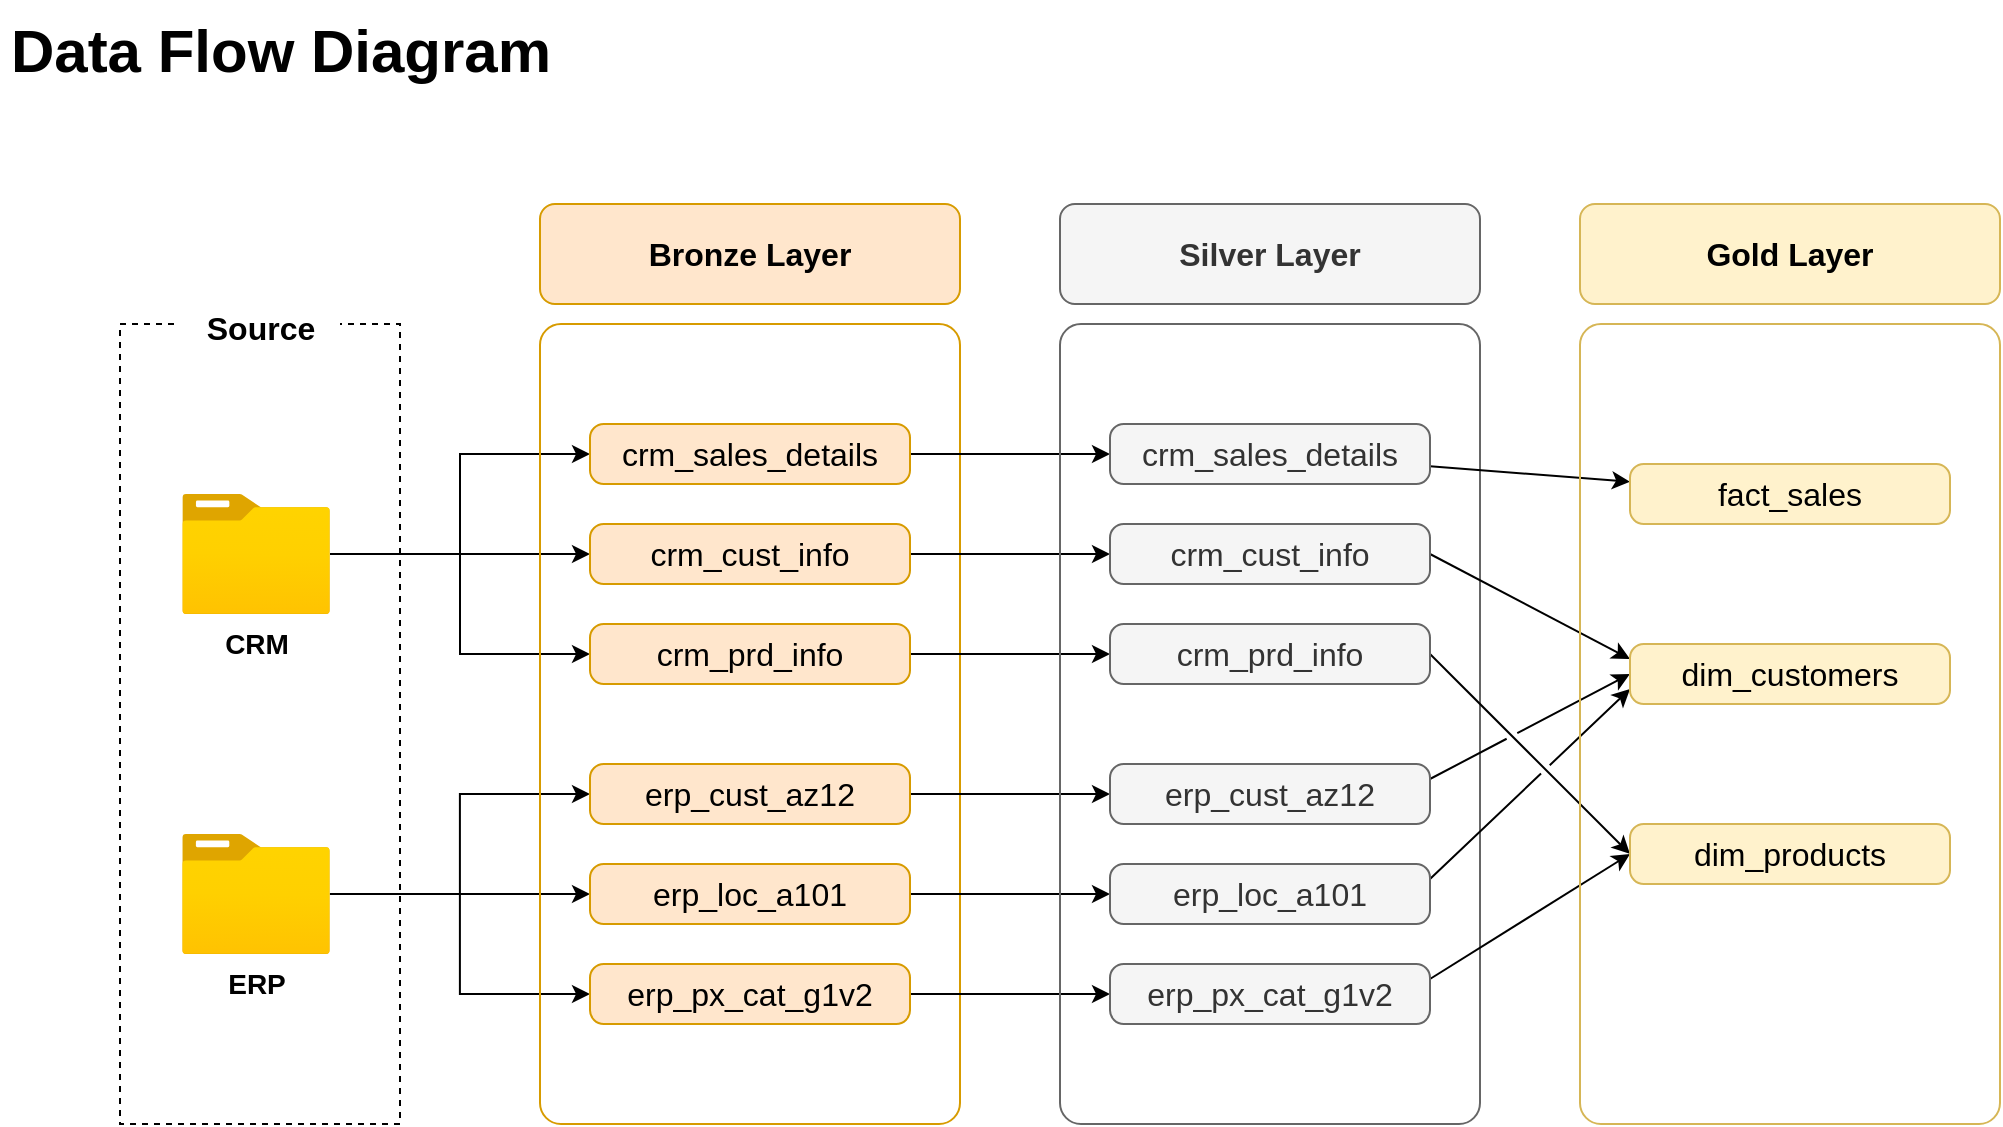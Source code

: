 <mxfile version="28.2.5">
  <diagram name="Page-1" id="KybaVHxpi4uz1CWA_HMh">
    <mxGraphModel dx="1426" dy="961" grid="1" gridSize="10" guides="1" tooltips="1" connect="1" arrows="1" fold="1" page="0" pageScale="1" pageWidth="850" pageHeight="1100" math="0" shadow="0">
      <root>
        <mxCell id="0" />
        <mxCell id="1" parent="0" />
        <mxCell id="Gqdi9g9MBIYmfzDinq6c-1" value="" style="rounded=0;whiteSpace=wrap;html=1;fillColor=none;dashed=1;strokeWidth=1;perimeterSpacing=0;" parent="1" vertex="1">
          <mxGeometry x="80" y="220" width="140" height="400" as="geometry" />
        </mxCell>
        <mxCell id="Gqdi9g9MBIYmfzDinq6c-2" value="&lt;font style=&quot;font-size: 16px;&quot;&gt;&lt;b&gt;Source&lt;/b&gt;&lt;/font&gt;" style="text;html=1;align=center;verticalAlign=middle;resizable=0;points=[];autosize=1;strokeColor=none;fillColor=default;" parent="1" vertex="1">
          <mxGeometry x="110" y="207" width="80" height="30" as="geometry" />
        </mxCell>
        <mxCell id="Gqdi9g9MBIYmfzDinq6c-17" style="edgeStyle=orthogonalEdgeStyle;rounded=0;orthogonalLoop=1;jettySize=auto;html=1;entryX=0;entryY=0.5;entryDx=0;entryDy=0;" parent="1" source="Gqdi9g9MBIYmfzDinq6c-4" target="Gqdi9g9MBIYmfzDinq6c-8" edge="1">
          <mxGeometry relative="1" as="geometry" />
        </mxCell>
        <mxCell id="Gqdi9g9MBIYmfzDinq6c-18" style="edgeStyle=orthogonalEdgeStyle;rounded=0;orthogonalLoop=1;jettySize=auto;html=1;entryX=0;entryY=0.5;entryDx=0;entryDy=0;" parent="1" source="Gqdi9g9MBIYmfzDinq6c-4" target="Gqdi9g9MBIYmfzDinq6c-9" edge="1">
          <mxGeometry relative="1" as="geometry" />
        </mxCell>
        <mxCell id="Gqdi9g9MBIYmfzDinq6c-19" style="edgeStyle=orthogonalEdgeStyle;rounded=0;orthogonalLoop=1;jettySize=auto;html=1;entryX=0;entryY=0.5;entryDx=0;entryDy=0;" parent="1" source="Gqdi9g9MBIYmfzDinq6c-4" target="Gqdi9g9MBIYmfzDinq6c-10" edge="1">
          <mxGeometry relative="1" as="geometry" />
        </mxCell>
        <mxCell id="Gqdi9g9MBIYmfzDinq6c-4" value="&lt;b&gt;&lt;font style=&quot;font-size: 14px;&quot;&gt;CRM&lt;/font&gt;&lt;/b&gt;" style="image;aspect=fixed;html=1;points=[];align=center;fontSize=12;image=img/lib/azure2/general/Folder_Blank.svg;" parent="1" vertex="1">
          <mxGeometry x="111.07" y="305" width="73.93" height="60" as="geometry" />
        </mxCell>
        <mxCell id="Gqdi9g9MBIYmfzDinq6c-14" style="edgeStyle=orthogonalEdgeStyle;rounded=0;orthogonalLoop=1;jettySize=auto;html=1;entryX=0;entryY=0.5;entryDx=0;entryDy=0;" parent="1" source="Gqdi9g9MBIYmfzDinq6c-5" target="Gqdi9g9MBIYmfzDinq6c-12" edge="1">
          <mxGeometry relative="1" as="geometry" />
        </mxCell>
        <mxCell id="Gqdi9g9MBIYmfzDinq6c-15" style="edgeStyle=orthogonalEdgeStyle;rounded=0;orthogonalLoop=1;jettySize=auto;html=1;entryX=0;entryY=0.5;entryDx=0;entryDy=0;" parent="1" source="Gqdi9g9MBIYmfzDinq6c-5" target="Gqdi9g9MBIYmfzDinq6c-11" edge="1">
          <mxGeometry relative="1" as="geometry" />
        </mxCell>
        <mxCell id="Gqdi9g9MBIYmfzDinq6c-16" style="edgeStyle=orthogonalEdgeStyle;rounded=0;orthogonalLoop=1;jettySize=auto;html=1;entryX=0;entryY=0.5;entryDx=0;entryDy=0;" parent="1" source="Gqdi9g9MBIYmfzDinq6c-5" target="Gqdi9g9MBIYmfzDinq6c-13" edge="1">
          <mxGeometry relative="1" as="geometry" />
        </mxCell>
        <mxCell id="Gqdi9g9MBIYmfzDinq6c-5" value="&lt;b&gt;&lt;font style=&quot;font-size: 14px;&quot;&gt;ERP&lt;/font&gt;&lt;/b&gt;" style="image;aspect=fixed;html=1;points=[];align=center;fontSize=12;image=img/lib/azure2/general/Folder_Blank.svg;" parent="1" vertex="1">
          <mxGeometry x="111.04" y="475" width="73.93" height="60" as="geometry" />
        </mxCell>
        <mxCell id="Gqdi9g9MBIYmfzDinq6c-6" value="&lt;font style=&quot;font-size: 16px;&quot;&gt;&lt;b&gt;Bronze Layer&lt;/b&gt;&lt;/font&gt;" style="rounded=1;whiteSpace=wrap;html=1;fillColor=#ffe6cc;strokeColor=#d79b00;" parent="1" vertex="1">
          <mxGeometry x="290" y="160" width="210" height="50" as="geometry" />
        </mxCell>
        <mxCell id="Gqdi9g9MBIYmfzDinq6c-7" value="" style="rounded=1;whiteSpace=wrap;html=1;fillColor=none;strokeColor=#d79b00;arcSize=5;" parent="1" vertex="1">
          <mxGeometry x="290" y="220" width="210" height="400" as="geometry" />
        </mxCell>
        <mxCell id="Gqdi9g9MBIYmfzDinq6c-28" style="edgeStyle=orthogonalEdgeStyle;rounded=0;orthogonalLoop=1;jettySize=auto;html=1;" parent="1" source="Gqdi9g9MBIYmfzDinq6c-8" target="Gqdi9g9MBIYmfzDinq6c-22" edge="1">
          <mxGeometry relative="1" as="geometry" />
        </mxCell>
        <mxCell id="Gqdi9g9MBIYmfzDinq6c-8" value="&lt;span style=&quot;font-size: 16px;&quot;&gt;crm_sales_details&lt;/span&gt;" style="rounded=1;whiteSpace=wrap;html=1;fillColor=#ffe6cc;strokeColor=#d79b00;arcSize=23;" parent="1" vertex="1">
          <mxGeometry x="315" y="270" width="160" height="30" as="geometry" />
        </mxCell>
        <mxCell id="Gqdi9g9MBIYmfzDinq6c-29" style="edgeStyle=orthogonalEdgeStyle;rounded=0;orthogonalLoop=1;jettySize=auto;html=1;" parent="1" source="Gqdi9g9MBIYmfzDinq6c-9" target="Gqdi9g9MBIYmfzDinq6c-23" edge="1">
          <mxGeometry relative="1" as="geometry" />
        </mxCell>
        <mxCell id="Gqdi9g9MBIYmfzDinq6c-9" value="&lt;span style=&quot;font-size: 16px;&quot;&gt;crm_cust_info&lt;/span&gt;" style="rounded=1;whiteSpace=wrap;html=1;fillColor=#ffe6cc;strokeColor=#d79b00;arcSize=23;" parent="1" vertex="1">
          <mxGeometry x="315" y="320" width="160" height="30" as="geometry" />
        </mxCell>
        <mxCell id="Gqdi9g9MBIYmfzDinq6c-30" style="edgeStyle=orthogonalEdgeStyle;rounded=0;orthogonalLoop=1;jettySize=auto;html=1;" parent="1" source="Gqdi9g9MBIYmfzDinq6c-10" target="Gqdi9g9MBIYmfzDinq6c-24" edge="1">
          <mxGeometry relative="1" as="geometry" />
        </mxCell>
        <mxCell id="Gqdi9g9MBIYmfzDinq6c-10" value="&lt;span style=&quot;font-size: 16px;&quot;&gt;crm_prd_info&lt;/span&gt;" style="rounded=1;whiteSpace=wrap;html=1;fillColor=#ffe6cc;strokeColor=#d79b00;arcSize=23;" parent="1" vertex="1">
          <mxGeometry x="315" y="370" width="160" height="30" as="geometry" />
        </mxCell>
        <mxCell id="Gqdi9g9MBIYmfzDinq6c-31" style="edgeStyle=orthogonalEdgeStyle;rounded=0;orthogonalLoop=1;jettySize=auto;html=1;" parent="1" source="Gqdi9g9MBIYmfzDinq6c-11" target="Gqdi9g9MBIYmfzDinq6c-25" edge="1">
          <mxGeometry relative="1" as="geometry" />
        </mxCell>
        <mxCell id="Gqdi9g9MBIYmfzDinq6c-11" value="&lt;span style=&quot;font-size: 16px;&quot;&gt;erp_cust_az12&lt;/span&gt;" style="rounded=1;whiteSpace=wrap;html=1;fillColor=#ffe6cc;strokeColor=#d79b00;arcSize=23;" parent="1" vertex="1">
          <mxGeometry x="315" y="440" width="160" height="30" as="geometry" />
        </mxCell>
        <mxCell id="Gqdi9g9MBIYmfzDinq6c-32" style="edgeStyle=orthogonalEdgeStyle;rounded=0;orthogonalLoop=1;jettySize=auto;html=1;" parent="1" source="Gqdi9g9MBIYmfzDinq6c-12" target="Gqdi9g9MBIYmfzDinq6c-26" edge="1">
          <mxGeometry relative="1" as="geometry" />
        </mxCell>
        <mxCell id="Gqdi9g9MBIYmfzDinq6c-12" value="&lt;span style=&quot;font-size: 16px;&quot;&gt;erp_loc_a101&lt;/span&gt;" style="rounded=1;whiteSpace=wrap;html=1;fillColor=#ffe6cc;strokeColor=#d79b00;arcSize=23;" parent="1" vertex="1">
          <mxGeometry x="315" y="490" width="160" height="30" as="geometry" />
        </mxCell>
        <mxCell id="Gqdi9g9MBIYmfzDinq6c-33" style="edgeStyle=orthogonalEdgeStyle;rounded=0;orthogonalLoop=1;jettySize=auto;html=1;" parent="1" source="Gqdi9g9MBIYmfzDinq6c-13" target="Gqdi9g9MBIYmfzDinq6c-27" edge="1">
          <mxGeometry relative="1" as="geometry" />
        </mxCell>
        <mxCell id="Gqdi9g9MBIYmfzDinq6c-13" value="&lt;span style=&quot;font-size: 16px;&quot;&gt;erp_px_cat_g1v2&lt;/span&gt;" style="rounded=1;whiteSpace=wrap;html=1;fillColor=#ffe6cc;strokeColor=#d79b00;arcSize=23;" parent="1" vertex="1">
          <mxGeometry x="315" y="540" width="160" height="30" as="geometry" />
        </mxCell>
        <mxCell id="Gqdi9g9MBIYmfzDinq6c-20" value="&lt;font style=&quot;font-size: 16px;&quot;&gt;&lt;b&gt;Silver Layer&lt;/b&gt;&lt;/font&gt;" style="rounded=1;whiteSpace=wrap;html=1;fillColor=#f5f5f5;strokeColor=#666666;fontColor=#333333;" parent="1" vertex="1">
          <mxGeometry x="550" y="160" width="210" height="50" as="geometry" />
        </mxCell>
        <mxCell id="Gqdi9g9MBIYmfzDinq6c-21" value="" style="rounded=1;whiteSpace=wrap;html=1;fillColor=none;strokeColor=#666666;arcSize=5;fontColor=#333333;" parent="1" vertex="1">
          <mxGeometry x="550" y="220" width="210" height="400" as="geometry" />
        </mxCell>
        <mxCell id="YDza5UhTeGuXQKySHivk-10" style="rounded=0;orthogonalLoop=1;jettySize=auto;html=1;" edge="1" parent="1" source="Gqdi9g9MBIYmfzDinq6c-22" target="YDza5UhTeGuXQKySHivk-4">
          <mxGeometry relative="1" as="geometry" />
        </mxCell>
        <mxCell id="Gqdi9g9MBIYmfzDinq6c-22" value="&lt;span style=&quot;font-size: 16px;&quot;&gt;crm_sales_details&lt;/span&gt;" style="rounded=1;whiteSpace=wrap;html=1;fillColor=#f5f5f5;strokeColor=#666666;arcSize=23;fontColor=#333333;" parent="1" vertex="1">
          <mxGeometry x="575" y="270" width="160" height="30" as="geometry" />
        </mxCell>
        <mxCell id="YDza5UhTeGuXQKySHivk-11" style="rounded=0;orthogonalLoop=1;jettySize=auto;html=1;entryX=0;entryY=0.25;entryDx=0;entryDy=0;exitX=1;exitY=0.5;exitDx=0;exitDy=0;" edge="1" parent="1" source="Gqdi9g9MBIYmfzDinq6c-23" target="YDza5UhTeGuXQKySHivk-5">
          <mxGeometry relative="1" as="geometry" />
        </mxCell>
        <mxCell id="Gqdi9g9MBIYmfzDinq6c-23" value="&lt;span style=&quot;font-size: 16px;&quot;&gt;crm_cust_info&lt;/span&gt;" style="rounded=1;whiteSpace=wrap;html=1;fillColor=#f5f5f5;strokeColor=#666666;arcSize=23;fontColor=#333333;" parent="1" vertex="1">
          <mxGeometry x="575" y="320" width="160" height="30" as="geometry" />
        </mxCell>
        <mxCell id="YDza5UhTeGuXQKySHivk-14" style="rounded=0;orthogonalLoop=1;jettySize=auto;html=1;exitX=1;exitY=0.5;exitDx=0;exitDy=0;entryX=0;entryY=0.5;entryDx=0;entryDy=0;jumpStyle=gap;" edge="1" parent="1" source="Gqdi9g9MBIYmfzDinq6c-24" target="YDza5UhTeGuXQKySHivk-6">
          <mxGeometry relative="1" as="geometry" />
        </mxCell>
        <mxCell id="Gqdi9g9MBIYmfzDinq6c-24" value="&lt;span style=&quot;font-size: 16px;&quot;&gt;crm_prd_info&lt;/span&gt;" style="rounded=1;whiteSpace=wrap;html=1;fillColor=#f5f5f5;strokeColor=#666666;arcSize=23;fontColor=#333333;" parent="1" vertex="1">
          <mxGeometry x="575" y="370" width="160" height="30" as="geometry" />
        </mxCell>
        <mxCell id="YDza5UhTeGuXQKySHivk-12" style="rounded=0;orthogonalLoop=1;jettySize=auto;html=1;entryX=0;entryY=0.5;entryDx=0;entryDy=0;exitX=1;exitY=0.25;exitDx=0;exitDy=0;jumpStyle=gap;" edge="1" parent="1" source="Gqdi9g9MBIYmfzDinq6c-25" target="YDza5UhTeGuXQKySHivk-5">
          <mxGeometry relative="1" as="geometry" />
        </mxCell>
        <mxCell id="Gqdi9g9MBIYmfzDinq6c-25" value="&lt;span style=&quot;font-size: 16px;&quot;&gt;erp_cust_az12&lt;/span&gt;" style="rounded=1;whiteSpace=wrap;html=1;fillColor=#f5f5f5;strokeColor=#666666;arcSize=23;fontColor=#333333;" parent="1" vertex="1">
          <mxGeometry x="575" y="440" width="160" height="30" as="geometry" />
        </mxCell>
        <mxCell id="YDza5UhTeGuXQKySHivk-13" style="rounded=0;orthogonalLoop=1;jettySize=auto;html=1;entryX=0;entryY=0.75;entryDx=0;entryDy=0;exitX=1;exitY=0.25;exitDx=0;exitDy=0;jumpStyle=gap;" edge="1" parent="1" source="Gqdi9g9MBIYmfzDinq6c-26" target="YDza5UhTeGuXQKySHivk-5">
          <mxGeometry relative="1" as="geometry" />
        </mxCell>
        <mxCell id="Gqdi9g9MBIYmfzDinq6c-26" value="&lt;span style=&quot;font-size: 16px;&quot;&gt;erp_loc_a101&lt;/span&gt;" style="rounded=1;whiteSpace=wrap;html=1;fillColor=#f5f5f5;strokeColor=#666666;arcSize=23;fontColor=#333333;" parent="1" vertex="1">
          <mxGeometry x="575" y="490" width="160" height="30" as="geometry" />
        </mxCell>
        <mxCell id="YDza5UhTeGuXQKySHivk-15" style="rounded=0;orthogonalLoop=1;jettySize=auto;html=1;exitX=1;exitY=0.25;exitDx=0;exitDy=0;entryX=0;entryY=0.5;entryDx=0;entryDy=0;jumpStyle=gap;" edge="1" parent="1" source="Gqdi9g9MBIYmfzDinq6c-27" target="YDza5UhTeGuXQKySHivk-6">
          <mxGeometry relative="1" as="geometry" />
        </mxCell>
        <mxCell id="Gqdi9g9MBIYmfzDinq6c-27" value="&lt;span style=&quot;font-size: 16px;&quot;&gt;erp_px_cat_g1v2&lt;/span&gt;" style="rounded=1;whiteSpace=wrap;html=1;fillColor=#f5f5f5;strokeColor=#666666;arcSize=23;fontColor=#333333;" parent="1" vertex="1">
          <mxGeometry x="575" y="540" width="160" height="30" as="geometry" />
        </mxCell>
        <mxCell id="YDza5UhTeGuXQKySHivk-1" value="&lt;font style=&quot;font-size: 30px;&quot;&gt;Data Flow Diagram&lt;/font&gt;" style="text;html=1;align=center;verticalAlign=middle;resizable=0;points=[];autosize=1;strokeColor=none;fillColor=none;fontStyle=1" vertex="1" parent="1">
          <mxGeometry x="20" y="58" width="280" height="50" as="geometry" />
        </mxCell>
        <mxCell id="YDza5UhTeGuXQKySHivk-2" value="&lt;font style=&quot;font-size: 16px;&quot;&gt;&lt;b&gt;Gold Layer&lt;/b&gt;&lt;/font&gt;" style="rounded=1;whiteSpace=wrap;html=1;fillColor=#fff2cc;strokeColor=#d6b656;" vertex="1" parent="1">
          <mxGeometry x="810" y="160" width="210" height="50" as="geometry" />
        </mxCell>
        <mxCell id="YDza5UhTeGuXQKySHivk-3" value="" style="rounded=1;whiteSpace=wrap;html=1;fillColor=none;strokeColor=#d6b656;arcSize=5;" vertex="1" parent="1">
          <mxGeometry x="810" y="220" width="210" height="400" as="geometry" />
        </mxCell>
        <mxCell id="YDza5UhTeGuXQKySHivk-4" value="&lt;span style=&quot;font-size: 16px;&quot;&gt;fact_sales&lt;/span&gt;" style="rounded=1;whiteSpace=wrap;html=1;fillColor=#fff2cc;strokeColor=#d6b656;arcSize=23;" vertex="1" parent="1">
          <mxGeometry x="835" y="290" width="160" height="30" as="geometry" />
        </mxCell>
        <mxCell id="YDza5UhTeGuXQKySHivk-5" value="&lt;span style=&quot;font-size: 16px;&quot;&gt;dim_customers&lt;/span&gt;" style="rounded=1;whiteSpace=wrap;html=1;fillColor=#fff2cc;strokeColor=#d6b656;arcSize=23;" vertex="1" parent="1">
          <mxGeometry x="835" y="380" width="160" height="30" as="geometry" />
        </mxCell>
        <mxCell id="YDza5UhTeGuXQKySHivk-6" value="&lt;span style=&quot;font-size: 16px;&quot;&gt;dim_products&lt;/span&gt;" style="rounded=1;whiteSpace=wrap;html=1;fillColor=#fff2cc;strokeColor=#d6b656;arcSize=23;" vertex="1" parent="1">
          <mxGeometry x="835" y="470" width="160" height="30" as="geometry" />
        </mxCell>
      </root>
    </mxGraphModel>
  </diagram>
</mxfile>
